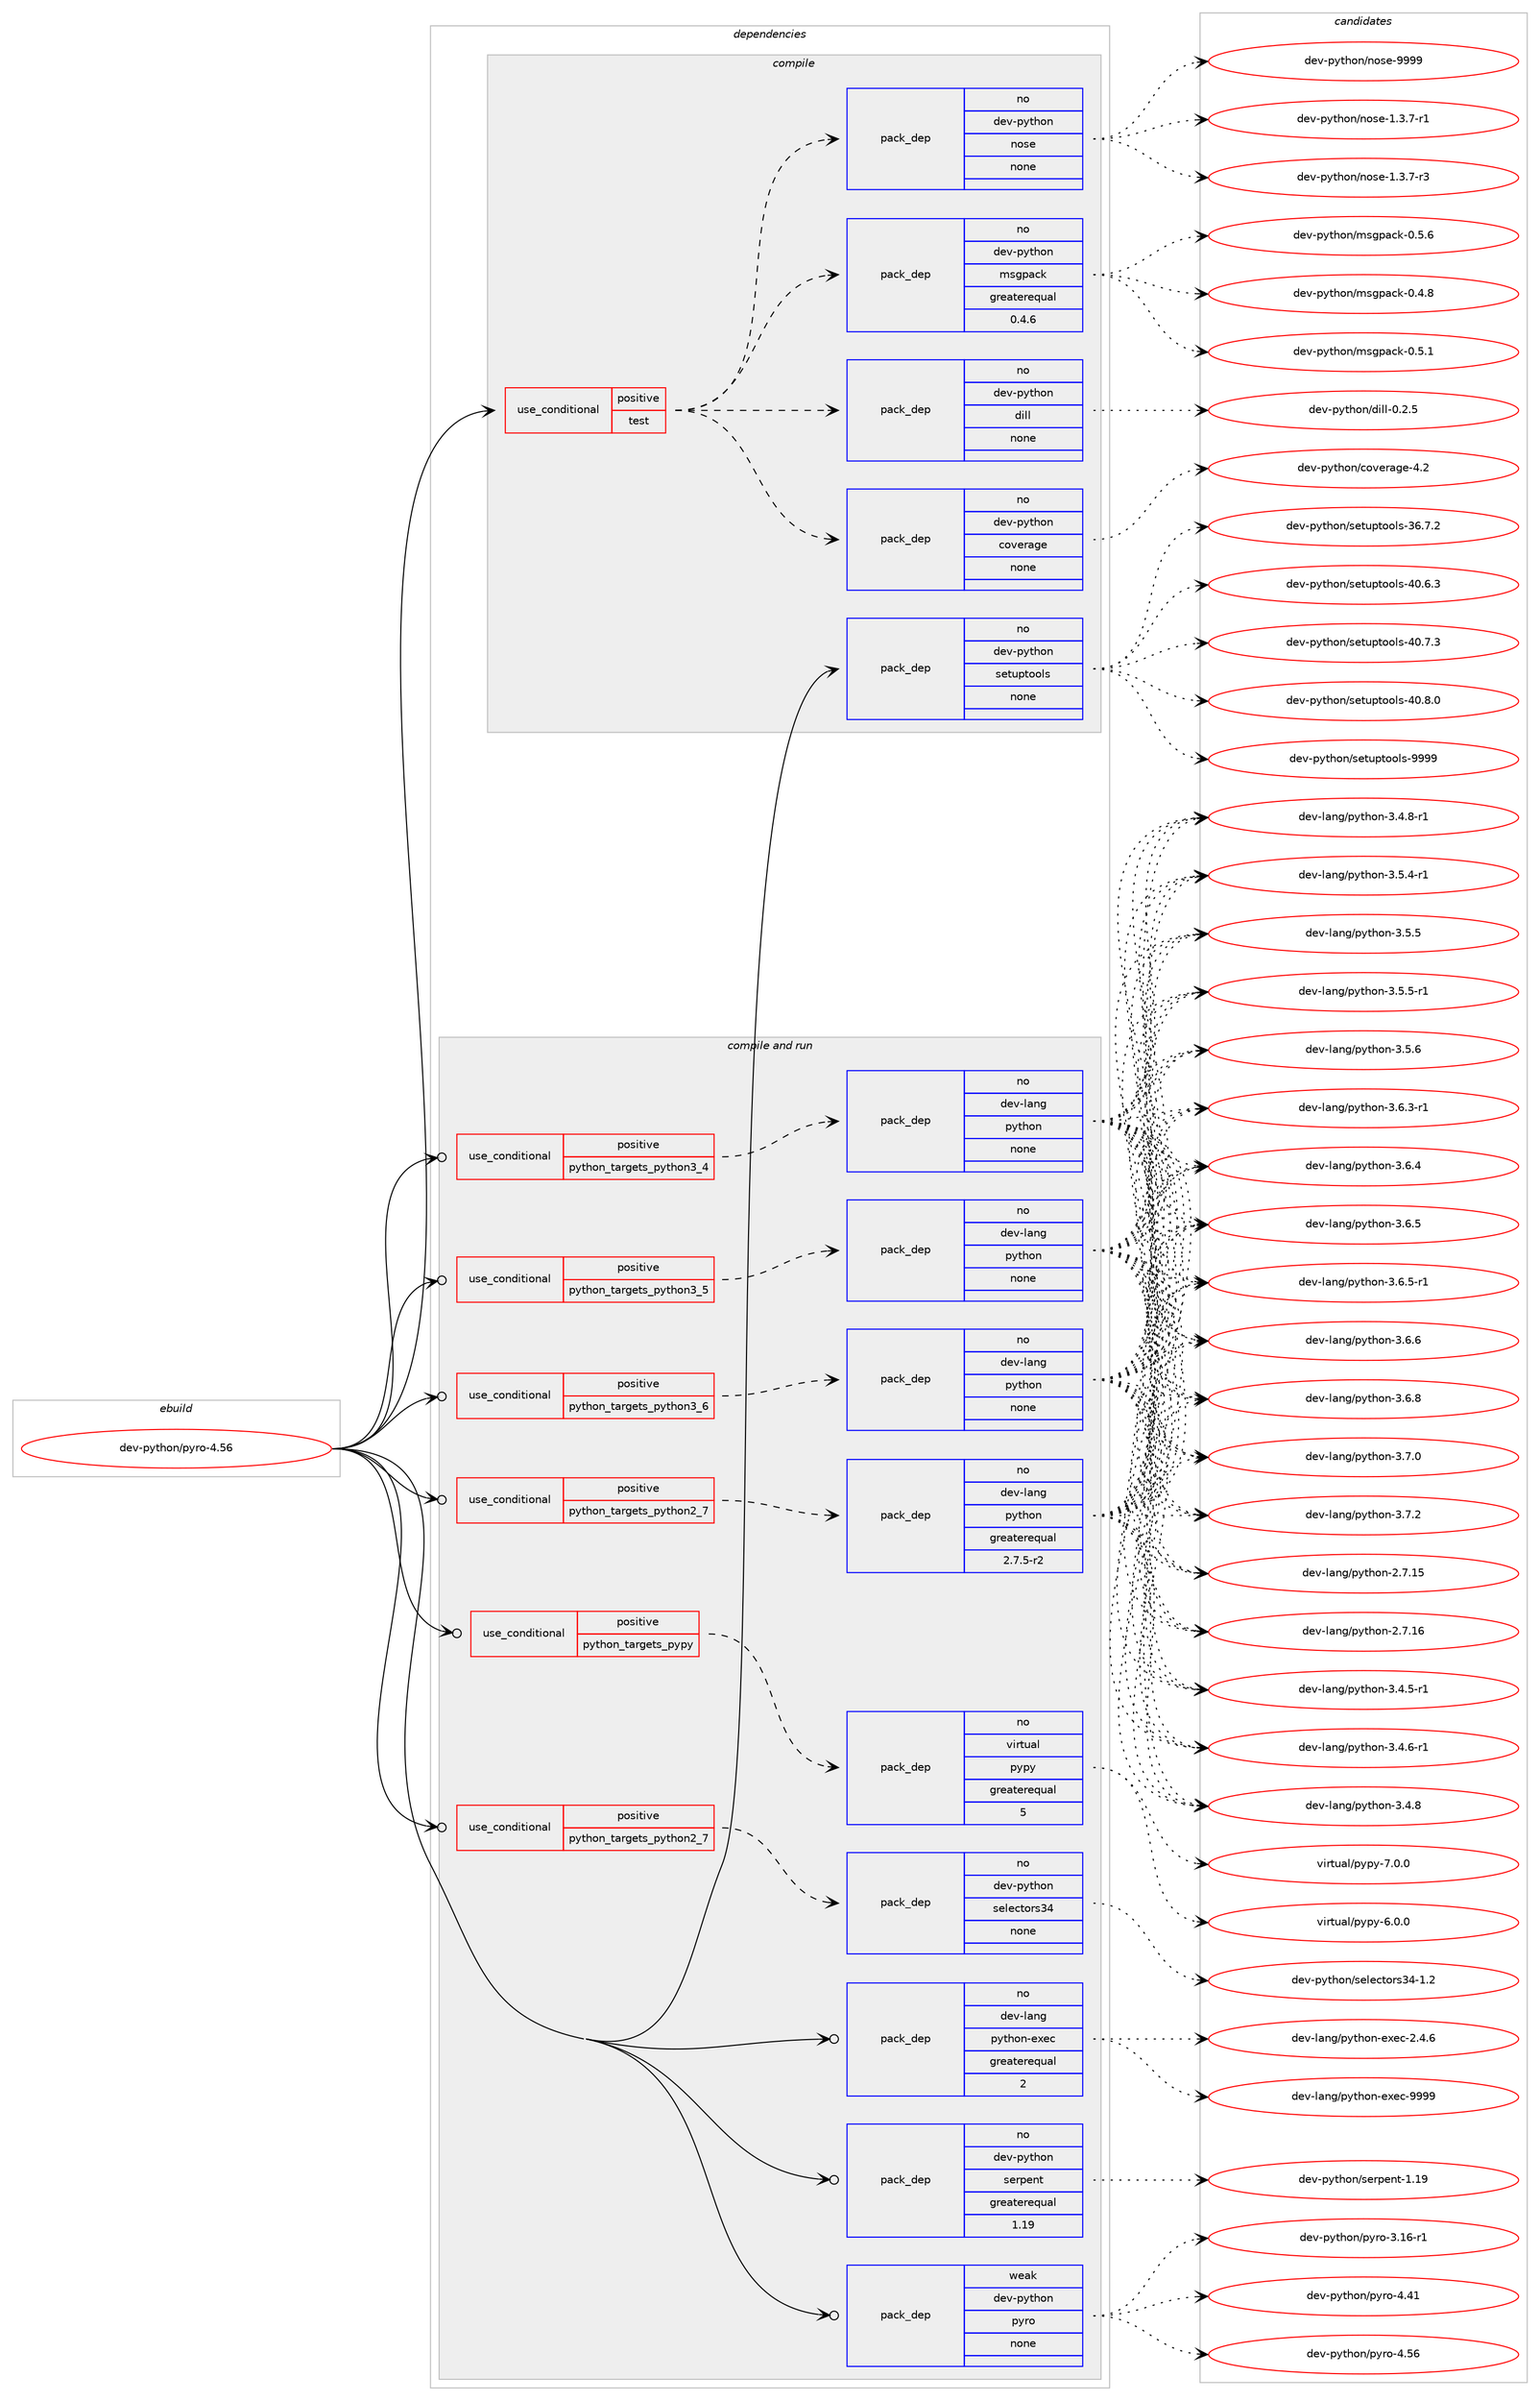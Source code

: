 digraph prolog {

# *************
# Graph options
# *************

newrank=true;
concentrate=true;
compound=true;
graph [rankdir=LR,fontname=Helvetica,fontsize=10,ranksep=1.5];#, ranksep=2.5, nodesep=0.2];
edge  [arrowhead=vee];
node  [fontname=Helvetica,fontsize=10];

# **********
# The ebuild
# **********

subgraph cluster_leftcol {
color=gray;
rank=same;
label=<<i>ebuild</i>>;
id [label="dev-python/pyro-4.56", color=red, width=4, href="../dev-python/pyro-4.56.svg"];
}

# ****************
# The dependencies
# ****************

subgraph cluster_midcol {
color=gray;
label=<<i>dependencies</i>>;
subgraph cluster_compile {
fillcolor="#eeeeee";
style=filled;
label=<<i>compile</i>>;
subgraph cond381679 {
dependency1431982 [label=<<TABLE BORDER="0" CELLBORDER="1" CELLSPACING="0" CELLPADDING="4"><TR><TD ROWSPAN="3" CELLPADDING="10">use_conditional</TD></TR><TR><TD>positive</TD></TR><TR><TD>test</TD></TR></TABLE>>, shape=none, color=red];
subgraph pack1026963 {
dependency1431983 [label=<<TABLE BORDER="0" CELLBORDER="1" CELLSPACING="0" CELLPADDING="4" WIDTH="220"><TR><TD ROWSPAN="6" CELLPADDING="30">pack_dep</TD></TR><TR><TD WIDTH="110">no</TD></TR><TR><TD>dev-python</TD></TR><TR><TD>coverage</TD></TR><TR><TD>none</TD></TR><TR><TD></TD></TR></TABLE>>, shape=none, color=blue];
}
dependency1431982:e -> dependency1431983:w [weight=20,style="dashed",arrowhead="vee"];
subgraph pack1026964 {
dependency1431984 [label=<<TABLE BORDER="0" CELLBORDER="1" CELLSPACING="0" CELLPADDING="4" WIDTH="220"><TR><TD ROWSPAN="6" CELLPADDING="30">pack_dep</TD></TR><TR><TD WIDTH="110">no</TD></TR><TR><TD>dev-python</TD></TR><TR><TD>dill</TD></TR><TR><TD>none</TD></TR><TR><TD></TD></TR></TABLE>>, shape=none, color=blue];
}
dependency1431982:e -> dependency1431984:w [weight=20,style="dashed",arrowhead="vee"];
subgraph pack1026965 {
dependency1431985 [label=<<TABLE BORDER="0" CELLBORDER="1" CELLSPACING="0" CELLPADDING="4" WIDTH="220"><TR><TD ROWSPAN="6" CELLPADDING="30">pack_dep</TD></TR><TR><TD WIDTH="110">no</TD></TR><TR><TD>dev-python</TD></TR><TR><TD>msgpack</TD></TR><TR><TD>greaterequal</TD></TR><TR><TD>0.4.6</TD></TR></TABLE>>, shape=none, color=blue];
}
dependency1431982:e -> dependency1431985:w [weight=20,style="dashed",arrowhead="vee"];
subgraph pack1026966 {
dependency1431986 [label=<<TABLE BORDER="0" CELLBORDER="1" CELLSPACING="0" CELLPADDING="4" WIDTH="220"><TR><TD ROWSPAN="6" CELLPADDING="30">pack_dep</TD></TR><TR><TD WIDTH="110">no</TD></TR><TR><TD>dev-python</TD></TR><TR><TD>nose</TD></TR><TR><TD>none</TD></TR><TR><TD></TD></TR></TABLE>>, shape=none, color=blue];
}
dependency1431982:e -> dependency1431986:w [weight=20,style="dashed",arrowhead="vee"];
}
id:e -> dependency1431982:w [weight=20,style="solid",arrowhead="vee"];
subgraph pack1026967 {
dependency1431987 [label=<<TABLE BORDER="0" CELLBORDER="1" CELLSPACING="0" CELLPADDING="4" WIDTH="220"><TR><TD ROWSPAN="6" CELLPADDING="30">pack_dep</TD></TR><TR><TD WIDTH="110">no</TD></TR><TR><TD>dev-python</TD></TR><TR><TD>setuptools</TD></TR><TR><TD>none</TD></TR><TR><TD></TD></TR></TABLE>>, shape=none, color=blue];
}
id:e -> dependency1431987:w [weight=20,style="solid",arrowhead="vee"];
}
subgraph cluster_compileandrun {
fillcolor="#eeeeee";
style=filled;
label=<<i>compile and run</i>>;
subgraph cond381680 {
dependency1431988 [label=<<TABLE BORDER="0" CELLBORDER="1" CELLSPACING="0" CELLPADDING="4"><TR><TD ROWSPAN="3" CELLPADDING="10">use_conditional</TD></TR><TR><TD>positive</TD></TR><TR><TD>python_targets_pypy</TD></TR></TABLE>>, shape=none, color=red];
subgraph pack1026968 {
dependency1431989 [label=<<TABLE BORDER="0" CELLBORDER="1" CELLSPACING="0" CELLPADDING="4" WIDTH="220"><TR><TD ROWSPAN="6" CELLPADDING="30">pack_dep</TD></TR><TR><TD WIDTH="110">no</TD></TR><TR><TD>virtual</TD></TR><TR><TD>pypy</TD></TR><TR><TD>greaterequal</TD></TR><TR><TD>5</TD></TR></TABLE>>, shape=none, color=blue];
}
dependency1431988:e -> dependency1431989:w [weight=20,style="dashed",arrowhead="vee"];
}
id:e -> dependency1431988:w [weight=20,style="solid",arrowhead="odotvee"];
subgraph cond381681 {
dependency1431990 [label=<<TABLE BORDER="0" CELLBORDER="1" CELLSPACING="0" CELLPADDING="4"><TR><TD ROWSPAN="3" CELLPADDING="10">use_conditional</TD></TR><TR><TD>positive</TD></TR><TR><TD>python_targets_python2_7</TD></TR></TABLE>>, shape=none, color=red];
subgraph pack1026969 {
dependency1431991 [label=<<TABLE BORDER="0" CELLBORDER="1" CELLSPACING="0" CELLPADDING="4" WIDTH="220"><TR><TD ROWSPAN="6" CELLPADDING="30">pack_dep</TD></TR><TR><TD WIDTH="110">no</TD></TR><TR><TD>dev-lang</TD></TR><TR><TD>python</TD></TR><TR><TD>greaterequal</TD></TR><TR><TD>2.7.5-r2</TD></TR></TABLE>>, shape=none, color=blue];
}
dependency1431990:e -> dependency1431991:w [weight=20,style="dashed",arrowhead="vee"];
}
id:e -> dependency1431990:w [weight=20,style="solid",arrowhead="odotvee"];
subgraph cond381682 {
dependency1431992 [label=<<TABLE BORDER="0" CELLBORDER="1" CELLSPACING="0" CELLPADDING="4"><TR><TD ROWSPAN="3" CELLPADDING="10">use_conditional</TD></TR><TR><TD>positive</TD></TR><TR><TD>python_targets_python2_7</TD></TR></TABLE>>, shape=none, color=red];
subgraph pack1026970 {
dependency1431993 [label=<<TABLE BORDER="0" CELLBORDER="1" CELLSPACING="0" CELLPADDING="4" WIDTH="220"><TR><TD ROWSPAN="6" CELLPADDING="30">pack_dep</TD></TR><TR><TD WIDTH="110">no</TD></TR><TR><TD>dev-python</TD></TR><TR><TD>selectors34</TD></TR><TR><TD>none</TD></TR><TR><TD></TD></TR></TABLE>>, shape=none, color=blue];
}
dependency1431992:e -> dependency1431993:w [weight=20,style="dashed",arrowhead="vee"];
}
id:e -> dependency1431992:w [weight=20,style="solid",arrowhead="odotvee"];
subgraph cond381683 {
dependency1431994 [label=<<TABLE BORDER="0" CELLBORDER="1" CELLSPACING="0" CELLPADDING="4"><TR><TD ROWSPAN="3" CELLPADDING="10">use_conditional</TD></TR><TR><TD>positive</TD></TR><TR><TD>python_targets_python3_4</TD></TR></TABLE>>, shape=none, color=red];
subgraph pack1026971 {
dependency1431995 [label=<<TABLE BORDER="0" CELLBORDER="1" CELLSPACING="0" CELLPADDING="4" WIDTH="220"><TR><TD ROWSPAN="6" CELLPADDING="30">pack_dep</TD></TR><TR><TD WIDTH="110">no</TD></TR><TR><TD>dev-lang</TD></TR><TR><TD>python</TD></TR><TR><TD>none</TD></TR><TR><TD></TD></TR></TABLE>>, shape=none, color=blue];
}
dependency1431994:e -> dependency1431995:w [weight=20,style="dashed",arrowhead="vee"];
}
id:e -> dependency1431994:w [weight=20,style="solid",arrowhead="odotvee"];
subgraph cond381684 {
dependency1431996 [label=<<TABLE BORDER="0" CELLBORDER="1" CELLSPACING="0" CELLPADDING="4"><TR><TD ROWSPAN="3" CELLPADDING="10">use_conditional</TD></TR><TR><TD>positive</TD></TR><TR><TD>python_targets_python3_5</TD></TR></TABLE>>, shape=none, color=red];
subgraph pack1026972 {
dependency1431997 [label=<<TABLE BORDER="0" CELLBORDER="1" CELLSPACING="0" CELLPADDING="4" WIDTH="220"><TR><TD ROWSPAN="6" CELLPADDING="30">pack_dep</TD></TR><TR><TD WIDTH="110">no</TD></TR><TR><TD>dev-lang</TD></TR><TR><TD>python</TD></TR><TR><TD>none</TD></TR><TR><TD></TD></TR></TABLE>>, shape=none, color=blue];
}
dependency1431996:e -> dependency1431997:w [weight=20,style="dashed",arrowhead="vee"];
}
id:e -> dependency1431996:w [weight=20,style="solid",arrowhead="odotvee"];
subgraph cond381685 {
dependency1431998 [label=<<TABLE BORDER="0" CELLBORDER="1" CELLSPACING="0" CELLPADDING="4"><TR><TD ROWSPAN="3" CELLPADDING="10">use_conditional</TD></TR><TR><TD>positive</TD></TR><TR><TD>python_targets_python3_6</TD></TR></TABLE>>, shape=none, color=red];
subgraph pack1026973 {
dependency1431999 [label=<<TABLE BORDER="0" CELLBORDER="1" CELLSPACING="0" CELLPADDING="4" WIDTH="220"><TR><TD ROWSPAN="6" CELLPADDING="30">pack_dep</TD></TR><TR><TD WIDTH="110">no</TD></TR><TR><TD>dev-lang</TD></TR><TR><TD>python</TD></TR><TR><TD>none</TD></TR><TR><TD></TD></TR></TABLE>>, shape=none, color=blue];
}
dependency1431998:e -> dependency1431999:w [weight=20,style="dashed",arrowhead="vee"];
}
id:e -> dependency1431998:w [weight=20,style="solid",arrowhead="odotvee"];
subgraph pack1026974 {
dependency1432000 [label=<<TABLE BORDER="0" CELLBORDER="1" CELLSPACING="0" CELLPADDING="4" WIDTH="220"><TR><TD ROWSPAN="6" CELLPADDING="30">pack_dep</TD></TR><TR><TD WIDTH="110">no</TD></TR><TR><TD>dev-lang</TD></TR><TR><TD>python-exec</TD></TR><TR><TD>greaterequal</TD></TR><TR><TD>2</TD></TR></TABLE>>, shape=none, color=blue];
}
id:e -> dependency1432000:w [weight=20,style="solid",arrowhead="odotvee"];
subgraph pack1026975 {
dependency1432001 [label=<<TABLE BORDER="0" CELLBORDER="1" CELLSPACING="0" CELLPADDING="4" WIDTH="220"><TR><TD ROWSPAN="6" CELLPADDING="30">pack_dep</TD></TR><TR><TD WIDTH="110">no</TD></TR><TR><TD>dev-python</TD></TR><TR><TD>serpent</TD></TR><TR><TD>greaterequal</TD></TR><TR><TD>1.19</TD></TR></TABLE>>, shape=none, color=blue];
}
id:e -> dependency1432001:w [weight=20,style="solid",arrowhead="odotvee"];
subgraph pack1026976 {
dependency1432002 [label=<<TABLE BORDER="0" CELLBORDER="1" CELLSPACING="0" CELLPADDING="4" WIDTH="220"><TR><TD ROWSPAN="6" CELLPADDING="30">pack_dep</TD></TR><TR><TD WIDTH="110">weak</TD></TR><TR><TD>dev-python</TD></TR><TR><TD>pyro</TD></TR><TR><TD>none</TD></TR><TR><TD></TD></TR></TABLE>>, shape=none, color=blue];
}
id:e -> dependency1432002:w [weight=20,style="solid",arrowhead="odotvee"];
}
subgraph cluster_run {
fillcolor="#eeeeee";
style=filled;
label=<<i>run</i>>;
}
}

# **************
# The candidates
# **************

subgraph cluster_choices {
rank=same;
color=gray;
label=<<i>candidates</i>>;

subgraph choice1026963 {
color=black;
nodesep=1;
choice1001011184511212111610411111047991111181011149710310145524650 [label="dev-python/coverage-4.2", color=red, width=4,href="../dev-python/coverage-4.2.svg"];
dependency1431983:e -> choice1001011184511212111610411111047991111181011149710310145524650:w [style=dotted,weight="100"];
}
subgraph choice1026964 {
color=black;
nodesep=1;
choice1001011184511212111610411111047100105108108454846504653 [label="dev-python/dill-0.2.5", color=red, width=4,href="../dev-python/dill-0.2.5.svg"];
dependency1431984:e -> choice1001011184511212111610411111047100105108108454846504653:w [style=dotted,weight="100"];
}
subgraph choice1026965 {
color=black;
nodesep=1;
choice10010111845112121116104111110471091151031129799107454846524656 [label="dev-python/msgpack-0.4.8", color=red, width=4,href="../dev-python/msgpack-0.4.8.svg"];
choice10010111845112121116104111110471091151031129799107454846534649 [label="dev-python/msgpack-0.5.1", color=red, width=4,href="../dev-python/msgpack-0.5.1.svg"];
choice10010111845112121116104111110471091151031129799107454846534654 [label="dev-python/msgpack-0.5.6", color=red, width=4,href="../dev-python/msgpack-0.5.6.svg"];
dependency1431985:e -> choice10010111845112121116104111110471091151031129799107454846524656:w [style=dotted,weight="100"];
dependency1431985:e -> choice10010111845112121116104111110471091151031129799107454846534649:w [style=dotted,weight="100"];
dependency1431985:e -> choice10010111845112121116104111110471091151031129799107454846534654:w [style=dotted,weight="100"];
}
subgraph choice1026966 {
color=black;
nodesep=1;
choice10010111845112121116104111110471101111151014549465146554511449 [label="dev-python/nose-1.3.7-r1", color=red, width=4,href="../dev-python/nose-1.3.7-r1.svg"];
choice10010111845112121116104111110471101111151014549465146554511451 [label="dev-python/nose-1.3.7-r3", color=red, width=4,href="../dev-python/nose-1.3.7-r3.svg"];
choice10010111845112121116104111110471101111151014557575757 [label="dev-python/nose-9999", color=red, width=4,href="../dev-python/nose-9999.svg"];
dependency1431986:e -> choice10010111845112121116104111110471101111151014549465146554511449:w [style=dotted,weight="100"];
dependency1431986:e -> choice10010111845112121116104111110471101111151014549465146554511451:w [style=dotted,weight="100"];
dependency1431986:e -> choice10010111845112121116104111110471101111151014557575757:w [style=dotted,weight="100"];
}
subgraph choice1026967 {
color=black;
nodesep=1;
choice100101118451121211161041111104711510111611711211611111110811545515446554650 [label="dev-python/setuptools-36.7.2", color=red, width=4,href="../dev-python/setuptools-36.7.2.svg"];
choice100101118451121211161041111104711510111611711211611111110811545524846544651 [label="dev-python/setuptools-40.6.3", color=red, width=4,href="../dev-python/setuptools-40.6.3.svg"];
choice100101118451121211161041111104711510111611711211611111110811545524846554651 [label="dev-python/setuptools-40.7.3", color=red, width=4,href="../dev-python/setuptools-40.7.3.svg"];
choice100101118451121211161041111104711510111611711211611111110811545524846564648 [label="dev-python/setuptools-40.8.0", color=red, width=4,href="../dev-python/setuptools-40.8.0.svg"];
choice10010111845112121116104111110471151011161171121161111111081154557575757 [label="dev-python/setuptools-9999", color=red, width=4,href="../dev-python/setuptools-9999.svg"];
dependency1431987:e -> choice100101118451121211161041111104711510111611711211611111110811545515446554650:w [style=dotted,weight="100"];
dependency1431987:e -> choice100101118451121211161041111104711510111611711211611111110811545524846544651:w [style=dotted,weight="100"];
dependency1431987:e -> choice100101118451121211161041111104711510111611711211611111110811545524846554651:w [style=dotted,weight="100"];
dependency1431987:e -> choice100101118451121211161041111104711510111611711211611111110811545524846564648:w [style=dotted,weight="100"];
dependency1431987:e -> choice10010111845112121116104111110471151011161171121161111111081154557575757:w [style=dotted,weight="100"];
}
subgraph choice1026968 {
color=black;
nodesep=1;
choice1181051141161179710847112121112121455446484648 [label="virtual/pypy-6.0.0", color=red, width=4,href="../virtual/pypy-6.0.0.svg"];
choice1181051141161179710847112121112121455546484648 [label="virtual/pypy-7.0.0", color=red, width=4,href="../virtual/pypy-7.0.0.svg"];
dependency1431989:e -> choice1181051141161179710847112121112121455446484648:w [style=dotted,weight="100"];
dependency1431989:e -> choice1181051141161179710847112121112121455546484648:w [style=dotted,weight="100"];
}
subgraph choice1026969 {
color=black;
nodesep=1;
choice10010111845108971101034711212111610411111045504655464953 [label="dev-lang/python-2.7.15", color=red, width=4,href="../dev-lang/python-2.7.15.svg"];
choice10010111845108971101034711212111610411111045504655464954 [label="dev-lang/python-2.7.16", color=red, width=4,href="../dev-lang/python-2.7.16.svg"];
choice1001011184510897110103471121211161041111104551465246534511449 [label="dev-lang/python-3.4.5-r1", color=red, width=4,href="../dev-lang/python-3.4.5-r1.svg"];
choice1001011184510897110103471121211161041111104551465246544511449 [label="dev-lang/python-3.4.6-r1", color=red, width=4,href="../dev-lang/python-3.4.6-r1.svg"];
choice100101118451089711010347112121116104111110455146524656 [label="dev-lang/python-3.4.8", color=red, width=4,href="../dev-lang/python-3.4.8.svg"];
choice1001011184510897110103471121211161041111104551465246564511449 [label="dev-lang/python-3.4.8-r1", color=red, width=4,href="../dev-lang/python-3.4.8-r1.svg"];
choice1001011184510897110103471121211161041111104551465346524511449 [label="dev-lang/python-3.5.4-r1", color=red, width=4,href="../dev-lang/python-3.5.4-r1.svg"];
choice100101118451089711010347112121116104111110455146534653 [label="dev-lang/python-3.5.5", color=red, width=4,href="../dev-lang/python-3.5.5.svg"];
choice1001011184510897110103471121211161041111104551465346534511449 [label="dev-lang/python-3.5.5-r1", color=red, width=4,href="../dev-lang/python-3.5.5-r1.svg"];
choice100101118451089711010347112121116104111110455146534654 [label="dev-lang/python-3.5.6", color=red, width=4,href="../dev-lang/python-3.5.6.svg"];
choice1001011184510897110103471121211161041111104551465446514511449 [label="dev-lang/python-3.6.3-r1", color=red, width=4,href="../dev-lang/python-3.6.3-r1.svg"];
choice100101118451089711010347112121116104111110455146544652 [label="dev-lang/python-3.6.4", color=red, width=4,href="../dev-lang/python-3.6.4.svg"];
choice100101118451089711010347112121116104111110455146544653 [label="dev-lang/python-3.6.5", color=red, width=4,href="../dev-lang/python-3.6.5.svg"];
choice1001011184510897110103471121211161041111104551465446534511449 [label="dev-lang/python-3.6.5-r1", color=red, width=4,href="../dev-lang/python-3.6.5-r1.svg"];
choice100101118451089711010347112121116104111110455146544654 [label="dev-lang/python-3.6.6", color=red, width=4,href="../dev-lang/python-3.6.6.svg"];
choice100101118451089711010347112121116104111110455146544656 [label="dev-lang/python-3.6.8", color=red, width=4,href="../dev-lang/python-3.6.8.svg"];
choice100101118451089711010347112121116104111110455146554648 [label="dev-lang/python-3.7.0", color=red, width=4,href="../dev-lang/python-3.7.0.svg"];
choice100101118451089711010347112121116104111110455146554650 [label="dev-lang/python-3.7.2", color=red, width=4,href="../dev-lang/python-3.7.2.svg"];
dependency1431991:e -> choice10010111845108971101034711212111610411111045504655464953:w [style=dotted,weight="100"];
dependency1431991:e -> choice10010111845108971101034711212111610411111045504655464954:w [style=dotted,weight="100"];
dependency1431991:e -> choice1001011184510897110103471121211161041111104551465246534511449:w [style=dotted,weight="100"];
dependency1431991:e -> choice1001011184510897110103471121211161041111104551465246544511449:w [style=dotted,weight="100"];
dependency1431991:e -> choice100101118451089711010347112121116104111110455146524656:w [style=dotted,weight="100"];
dependency1431991:e -> choice1001011184510897110103471121211161041111104551465246564511449:w [style=dotted,weight="100"];
dependency1431991:e -> choice1001011184510897110103471121211161041111104551465346524511449:w [style=dotted,weight="100"];
dependency1431991:e -> choice100101118451089711010347112121116104111110455146534653:w [style=dotted,weight="100"];
dependency1431991:e -> choice1001011184510897110103471121211161041111104551465346534511449:w [style=dotted,weight="100"];
dependency1431991:e -> choice100101118451089711010347112121116104111110455146534654:w [style=dotted,weight="100"];
dependency1431991:e -> choice1001011184510897110103471121211161041111104551465446514511449:w [style=dotted,weight="100"];
dependency1431991:e -> choice100101118451089711010347112121116104111110455146544652:w [style=dotted,weight="100"];
dependency1431991:e -> choice100101118451089711010347112121116104111110455146544653:w [style=dotted,weight="100"];
dependency1431991:e -> choice1001011184510897110103471121211161041111104551465446534511449:w [style=dotted,weight="100"];
dependency1431991:e -> choice100101118451089711010347112121116104111110455146544654:w [style=dotted,weight="100"];
dependency1431991:e -> choice100101118451089711010347112121116104111110455146544656:w [style=dotted,weight="100"];
dependency1431991:e -> choice100101118451089711010347112121116104111110455146554648:w [style=dotted,weight="100"];
dependency1431991:e -> choice100101118451089711010347112121116104111110455146554650:w [style=dotted,weight="100"];
}
subgraph choice1026970 {
color=black;
nodesep=1;
choice100101118451121211161041111104711510110810199116111114115515245494650 [label="dev-python/selectors34-1.2", color=red, width=4,href="../dev-python/selectors34-1.2.svg"];
dependency1431993:e -> choice100101118451121211161041111104711510110810199116111114115515245494650:w [style=dotted,weight="100"];
}
subgraph choice1026971 {
color=black;
nodesep=1;
choice10010111845108971101034711212111610411111045504655464953 [label="dev-lang/python-2.7.15", color=red, width=4,href="../dev-lang/python-2.7.15.svg"];
choice10010111845108971101034711212111610411111045504655464954 [label="dev-lang/python-2.7.16", color=red, width=4,href="../dev-lang/python-2.7.16.svg"];
choice1001011184510897110103471121211161041111104551465246534511449 [label="dev-lang/python-3.4.5-r1", color=red, width=4,href="../dev-lang/python-3.4.5-r1.svg"];
choice1001011184510897110103471121211161041111104551465246544511449 [label="dev-lang/python-3.4.6-r1", color=red, width=4,href="../dev-lang/python-3.4.6-r1.svg"];
choice100101118451089711010347112121116104111110455146524656 [label="dev-lang/python-3.4.8", color=red, width=4,href="../dev-lang/python-3.4.8.svg"];
choice1001011184510897110103471121211161041111104551465246564511449 [label="dev-lang/python-3.4.8-r1", color=red, width=4,href="../dev-lang/python-3.4.8-r1.svg"];
choice1001011184510897110103471121211161041111104551465346524511449 [label="dev-lang/python-3.5.4-r1", color=red, width=4,href="../dev-lang/python-3.5.4-r1.svg"];
choice100101118451089711010347112121116104111110455146534653 [label="dev-lang/python-3.5.5", color=red, width=4,href="../dev-lang/python-3.5.5.svg"];
choice1001011184510897110103471121211161041111104551465346534511449 [label="dev-lang/python-3.5.5-r1", color=red, width=4,href="../dev-lang/python-3.5.5-r1.svg"];
choice100101118451089711010347112121116104111110455146534654 [label="dev-lang/python-3.5.6", color=red, width=4,href="../dev-lang/python-3.5.6.svg"];
choice1001011184510897110103471121211161041111104551465446514511449 [label="dev-lang/python-3.6.3-r1", color=red, width=4,href="../dev-lang/python-3.6.3-r1.svg"];
choice100101118451089711010347112121116104111110455146544652 [label="dev-lang/python-3.6.4", color=red, width=4,href="../dev-lang/python-3.6.4.svg"];
choice100101118451089711010347112121116104111110455146544653 [label="dev-lang/python-3.6.5", color=red, width=4,href="../dev-lang/python-3.6.5.svg"];
choice1001011184510897110103471121211161041111104551465446534511449 [label="dev-lang/python-3.6.5-r1", color=red, width=4,href="../dev-lang/python-3.6.5-r1.svg"];
choice100101118451089711010347112121116104111110455146544654 [label="dev-lang/python-3.6.6", color=red, width=4,href="../dev-lang/python-3.6.6.svg"];
choice100101118451089711010347112121116104111110455146544656 [label="dev-lang/python-3.6.8", color=red, width=4,href="../dev-lang/python-3.6.8.svg"];
choice100101118451089711010347112121116104111110455146554648 [label="dev-lang/python-3.7.0", color=red, width=4,href="../dev-lang/python-3.7.0.svg"];
choice100101118451089711010347112121116104111110455146554650 [label="dev-lang/python-3.7.2", color=red, width=4,href="../dev-lang/python-3.7.2.svg"];
dependency1431995:e -> choice10010111845108971101034711212111610411111045504655464953:w [style=dotted,weight="100"];
dependency1431995:e -> choice10010111845108971101034711212111610411111045504655464954:w [style=dotted,weight="100"];
dependency1431995:e -> choice1001011184510897110103471121211161041111104551465246534511449:w [style=dotted,weight="100"];
dependency1431995:e -> choice1001011184510897110103471121211161041111104551465246544511449:w [style=dotted,weight="100"];
dependency1431995:e -> choice100101118451089711010347112121116104111110455146524656:w [style=dotted,weight="100"];
dependency1431995:e -> choice1001011184510897110103471121211161041111104551465246564511449:w [style=dotted,weight="100"];
dependency1431995:e -> choice1001011184510897110103471121211161041111104551465346524511449:w [style=dotted,weight="100"];
dependency1431995:e -> choice100101118451089711010347112121116104111110455146534653:w [style=dotted,weight="100"];
dependency1431995:e -> choice1001011184510897110103471121211161041111104551465346534511449:w [style=dotted,weight="100"];
dependency1431995:e -> choice100101118451089711010347112121116104111110455146534654:w [style=dotted,weight="100"];
dependency1431995:e -> choice1001011184510897110103471121211161041111104551465446514511449:w [style=dotted,weight="100"];
dependency1431995:e -> choice100101118451089711010347112121116104111110455146544652:w [style=dotted,weight="100"];
dependency1431995:e -> choice100101118451089711010347112121116104111110455146544653:w [style=dotted,weight="100"];
dependency1431995:e -> choice1001011184510897110103471121211161041111104551465446534511449:w [style=dotted,weight="100"];
dependency1431995:e -> choice100101118451089711010347112121116104111110455146544654:w [style=dotted,weight="100"];
dependency1431995:e -> choice100101118451089711010347112121116104111110455146544656:w [style=dotted,weight="100"];
dependency1431995:e -> choice100101118451089711010347112121116104111110455146554648:w [style=dotted,weight="100"];
dependency1431995:e -> choice100101118451089711010347112121116104111110455146554650:w [style=dotted,weight="100"];
}
subgraph choice1026972 {
color=black;
nodesep=1;
choice10010111845108971101034711212111610411111045504655464953 [label="dev-lang/python-2.7.15", color=red, width=4,href="../dev-lang/python-2.7.15.svg"];
choice10010111845108971101034711212111610411111045504655464954 [label="dev-lang/python-2.7.16", color=red, width=4,href="../dev-lang/python-2.7.16.svg"];
choice1001011184510897110103471121211161041111104551465246534511449 [label="dev-lang/python-3.4.5-r1", color=red, width=4,href="../dev-lang/python-3.4.5-r1.svg"];
choice1001011184510897110103471121211161041111104551465246544511449 [label="dev-lang/python-3.4.6-r1", color=red, width=4,href="../dev-lang/python-3.4.6-r1.svg"];
choice100101118451089711010347112121116104111110455146524656 [label="dev-lang/python-3.4.8", color=red, width=4,href="../dev-lang/python-3.4.8.svg"];
choice1001011184510897110103471121211161041111104551465246564511449 [label="dev-lang/python-3.4.8-r1", color=red, width=4,href="../dev-lang/python-3.4.8-r1.svg"];
choice1001011184510897110103471121211161041111104551465346524511449 [label="dev-lang/python-3.5.4-r1", color=red, width=4,href="../dev-lang/python-3.5.4-r1.svg"];
choice100101118451089711010347112121116104111110455146534653 [label="dev-lang/python-3.5.5", color=red, width=4,href="../dev-lang/python-3.5.5.svg"];
choice1001011184510897110103471121211161041111104551465346534511449 [label="dev-lang/python-3.5.5-r1", color=red, width=4,href="../dev-lang/python-3.5.5-r1.svg"];
choice100101118451089711010347112121116104111110455146534654 [label="dev-lang/python-3.5.6", color=red, width=4,href="../dev-lang/python-3.5.6.svg"];
choice1001011184510897110103471121211161041111104551465446514511449 [label="dev-lang/python-3.6.3-r1", color=red, width=4,href="../dev-lang/python-3.6.3-r1.svg"];
choice100101118451089711010347112121116104111110455146544652 [label="dev-lang/python-3.6.4", color=red, width=4,href="../dev-lang/python-3.6.4.svg"];
choice100101118451089711010347112121116104111110455146544653 [label="dev-lang/python-3.6.5", color=red, width=4,href="../dev-lang/python-3.6.5.svg"];
choice1001011184510897110103471121211161041111104551465446534511449 [label="dev-lang/python-3.6.5-r1", color=red, width=4,href="../dev-lang/python-3.6.5-r1.svg"];
choice100101118451089711010347112121116104111110455146544654 [label="dev-lang/python-3.6.6", color=red, width=4,href="../dev-lang/python-3.6.6.svg"];
choice100101118451089711010347112121116104111110455146544656 [label="dev-lang/python-3.6.8", color=red, width=4,href="../dev-lang/python-3.6.8.svg"];
choice100101118451089711010347112121116104111110455146554648 [label="dev-lang/python-3.7.0", color=red, width=4,href="../dev-lang/python-3.7.0.svg"];
choice100101118451089711010347112121116104111110455146554650 [label="dev-lang/python-3.7.2", color=red, width=4,href="../dev-lang/python-3.7.2.svg"];
dependency1431997:e -> choice10010111845108971101034711212111610411111045504655464953:w [style=dotted,weight="100"];
dependency1431997:e -> choice10010111845108971101034711212111610411111045504655464954:w [style=dotted,weight="100"];
dependency1431997:e -> choice1001011184510897110103471121211161041111104551465246534511449:w [style=dotted,weight="100"];
dependency1431997:e -> choice1001011184510897110103471121211161041111104551465246544511449:w [style=dotted,weight="100"];
dependency1431997:e -> choice100101118451089711010347112121116104111110455146524656:w [style=dotted,weight="100"];
dependency1431997:e -> choice1001011184510897110103471121211161041111104551465246564511449:w [style=dotted,weight="100"];
dependency1431997:e -> choice1001011184510897110103471121211161041111104551465346524511449:w [style=dotted,weight="100"];
dependency1431997:e -> choice100101118451089711010347112121116104111110455146534653:w [style=dotted,weight="100"];
dependency1431997:e -> choice1001011184510897110103471121211161041111104551465346534511449:w [style=dotted,weight="100"];
dependency1431997:e -> choice100101118451089711010347112121116104111110455146534654:w [style=dotted,weight="100"];
dependency1431997:e -> choice1001011184510897110103471121211161041111104551465446514511449:w [style=dotted,weight="100"];
dependency1431997:e -> choice100101118451089711010347112121116104111110455146544652:w [style=dotted,weight="100"];
dependency1431997:e -> choice100101118451089711010347112121116104111110455146544653:w [style=dotted,weight="100"];
dependency1431997:e -> choice1001011184510897110103471121211161041111104551465446534511449:w [style=dotted,weight="100"];
dependency1431997:e -> choice100101118451089711010347112121116104111110455146544654:w [style=dotted,weight="100"];
dependency1431997:e -> choice100101118451089711010347112121116104111110455146544656:w [style=dotted,weight="100"];
dependency1431997:e -> choice100101118451089711010347112121116104111110455146554648:w [style=dotted,weight="100"];
dependency1431997:e -> choice100101118451089711010347112121116104111110455146554650:w [style=dotted,weight="100"];
}
subgraph choice1026973 {
color=black;
nodesep=1;
choice10010111845108971101034711212111610411111045504655464953 [label="dev-lang/python-2.7.15", color=red, width=4,href="../dev-lang/python-2.7.15.svg"];
choice10010111845108971101034711212111610411111045504655464954 [label="dev-lang/python-2.7.16", color=red, width=4,href="../dev-lang/python-2.7.16.svg"];
choice1001011184510897110103471121211161041111104551465246534511449 [label="dev-lang/python-3.4.5-r1", color=red, width=4,href="../dev-lang/python-3.4.5-r1.svg"];
choice1001011184510897110103471121211161041111104551465246544511449 [label="dev-lang/python-3.4.6-r1", color=red, width=4,href="../dev-lang/python-3.4.6-r1.svg"];
choice100101118451089711010347112121116104111110455146524656 [label="dev-lang/python-3.4.8", color=red, width=4,href="../dev-lang/python-3.4.8.svg"];
choice1001011184510897110103471121211161041111104551465246564511449 [label="dev-lang/python-3.4.8-r1", color=red, width=4,href="../dev-lang/python-3.4.8-r1.svg"];
choice1001011184510897110103471121211161041111104551465346524511449 [label="dev-lang/python-3.5.4-r1", color=red, width=4,href="../dev-lang/python-3.5.4-r1.svg"];
choice100101118451089711010347112121116104111110455146534653 [label="dev-lang/python-3.5.5", color=red, width=4,href="../dev-lang/python-3.5.5.svg"];
choice1001011184510897110103471121211161041111104551465346534511449 [label="dev-lang/python-3.5.5-r1", color=red, width=4,href="../dev-lang/python-3.5.5-r1.svg"];
choice100101118451089711010347112121116104111110455146534654 [label="dev-lang/python-3.5.6", color=red, width=4,href="../dev-lang/python-3.5.6.svg"];
choice1001011184510897110103471121211161041111104551465446514511449 [label="dev-lang/python-3.6.3-r1", color=red, width=4,href="../dev-lang/python-3.6.3-r1.svg"];
choice100101118451089711010347112121116104111110455146544652 [label="dev-lang/python-3.6.4", color=red, width=4,href="../dev-lang/python-3.6.4.svg"];
choice100101118451089711010347112121116104111110455146544653 [label="dev-lang/python-3.6.5", color=red, width=4,href="../dev-lang/python-3.6.5.svg"];
choice1001011184510897110103471121211161041111104551465446534511449 [label="dev-lang/python-3.6.5-r1", color=red, width=4,href="../dev-lang/python-3.6.5-r1.svg"];
choice100101118451089711010347112121116104111110455146544654 [label="dev-lang/python-3.6.6", color=red, width=4,href="../dev-lang/python-3.6.6.svg"];
choice100101118451089711010347112121116104111110455146544656 [label="dev-lang/python-3.6.8", color=red, width=4,href="../dev-lang/python-3.6.8.svg"];
choice100101118451089711010347112121116104111110455146554648 [label="dev-lang/python-3.7.0", color=red, width=4,href="../dev-lang/python-3.7.0.svg"];
choice100101118451089711010347112121116104111110455146554650 [label="dev-lang/python-3.7.2", color=red, width=4,href="../dev-lang/python-3.7.2.svg"];
dependency1431999:e -> choice10010111845108971101034711212111610411111045504655464953:w [style=dotted,weight="100"];
dependency1431999:e -> choice10010111845108971101034711212111610411111045504655464954:w [style=dotted,weight="100"];
dependency1431999:e -> choice1001011184510897110103471121211161041111104551465246534511449:w [style=dotted,weight="100"];
dependency1431999:e -> choice1001011184510897110103471121211161041111104551465246544511449:w [style=dotted,weight="100"];
dependency1431999:e -> choice100101118451089711010347112121116104111110455146524656:w [style=dotted,weight="100"];
dependency1431999:e -> choice1001011184510897110103471121211161041111104551465246564511449:w [style=dotted,weight="100"];
dependency1431999:e -> choice1001011184510897110103471121211161041111104551465346524511449:w [style=dotted,weight="100"];
dependency1431999:e -> choice100101118451089711010347112121116104111110455146534653:w [style=dotted,weight="100"];
dependency1431999:e -> choice1001011184510897110103471121211161041111104551465346534511449:w [style=dotted,weight="100"];
dependency1431999:e -> choice100101118451089711010347112121116104111110455146534654:w [style=dotted,weight="100"];
dependency1431999:e -> choice1001011184510897110103471121211161041111104551465446514511449:w [style=dotted,weight="100"];
dependency1431999:e -> choice100101118451089711010347112121116104111110455146544652:w [style=dotted,weight="100"];
dependency1431999:e -> choice100101118451089711010347112121116104111110455146544653:w [style=dotted,weight="100"];
dependency1431999:e -> choice1001011184510897110103471121211161041111104551465446534511449:w [style=dotted,weight="100"];
dependency1431999:e -> choice100101118451089711010347112121116104111110455146544654:w [style=dotted,weight="100"];
dependency1431999:e -> choice100101118451089711010347112121116104111110455146544656:w [style=dotted,weight="100"];
dependency1431999:e -> choice100101118451089711010347112121116104111110455146554648:w [style=dotted,weight="100"];
dependency1431999:e -> choice100101118451089711010347112121116104111110455146554650:w [style=dotted,weight="100"];
}
subgraph choice1026974 {
color=black;
nodesep=1;
choice1001011184510897110103471121211161041111104510112010199455046524654 [label="dev-lang/python-exec-2.4.6", color=red, width=4,href="../dev-lang/python-exec-2.4.6.svg"];
choice10010111845108971101034711212111610411111045101120101994557575757 [label="dev-lang/python-exec-9999", color=red, width=4,href="../dev-lang/python-exec-9999.svg"];
dependency1432000:e -> choice1001011184510897110103471121211161041111104510112010199455046524654:w [style=dotted,weight="100"];
dependency1432000:e -> choice10010111845108971101034711212111610411111045101120101994557575757:w [style=dotted,weight="100"];
}
subgraph choice1026975 {
color=black;
nodesep=1;
choice10010111845112121116104111110471151011141121011101164549464957 [label="dev-python/serpent-1.19", color=red, width=4,href="../dev-python/serpent-1.19.svg"];
dependency1432001:e -> choice10010111845112121116104111110471151011141121011101164549464957:w [style=dotted,weight="100"];
}
subgraph choice1026976 {
color=black;
nodesep=1;
choice100101118451121211161041111104711212111411145514649544511449 [label="dev-python/pyro-3.16-r1", color=red, width=4,href="../dev-python/pyro-3.16-r1.svg"];
choice10010111845112121116104111110471121211141114552465249 [label="dev-python/pyro-4.41", color=red, width=4,href="../dev-python/pyro-4.41.svg"];
choice10010111845112121116104111110471121211141114552465354 [label="dev-python/pyro-4.56", color=red, width=4,href="../dev-python/pyro-4.56.svg"];
dependency1432002:e -> choice100101118451121211161041111104711212111411145514649544511449:w [style=dotted,weight="100"];
dependency1432002:e -> choice10010111845112121116104111110471121211141114552465249:w [style=dotted,weight="100"];
dependency1432002:e -> choice10010111845112121116104111110471121211141114552465354:w [style=dotted,weight="100"];
}
}

}
